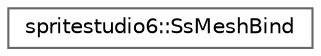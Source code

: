 digraph "Graphical Class Hierarchy"
{
 // LATEX_PDF_SIZE
  bgcolor="transparent";
  edge [fontname=Helvetica,fontsize=10,labelfontname=Helvetica,labelfontsize=10];
  node [fontname=Helvetica,fontsize=10,shape=box,height=0.2,width=0.4];
  rankdir="LR";
  Node0 [id="Node000000",label="spritestudio6::SsMeshBind",height=0.2,width=0.4,color="grey40", fillcolor="white", style="filled",URL="$classspritestudio6_1_1_ss_mesh_bind.html",tooltip=" "];
}
